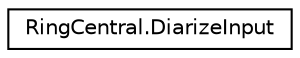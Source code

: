 digraph "Graphical Class Hierarchy"
{
 // LATEX_PDF_SIZE
  edge [fontname="Helvetica",fontsize="10",labelfontname="Helvetica",labelfontsize="10"];
  node [fontname="Helvetica",fontsize="10",shape=record];
  rankdir="LR";
  Node0 [label="RingCentral.DiarizeInput",height=0.2,width=0.4,color="black", fillcolor="white", style="filled",URL="$classRingCentral_1_1DiarizeInput.html",tooltip=" "];
}
